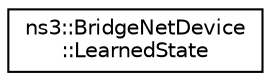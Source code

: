digraph "Graphical Class Hierarchy"
{
 // LATEX_PDF_SIZE
  edge [fontname="Helvetica",fontsize="10",labelfontname="Helvetica",labelfontsize="10"];
  node [fontname="Helvetica",fontsize="10",shape=record];
  rankdir="LR";
  Node0 [label="ns3::BridgeNetDevice\l::LearnedState",height=0.2,width=0.4,color="black", fillcolor="white", style="filled",URL="$structns3_1_1_bridge_net_device_1_1_learned_state.html",tooltip="Structure holding the status of an address."];
}
